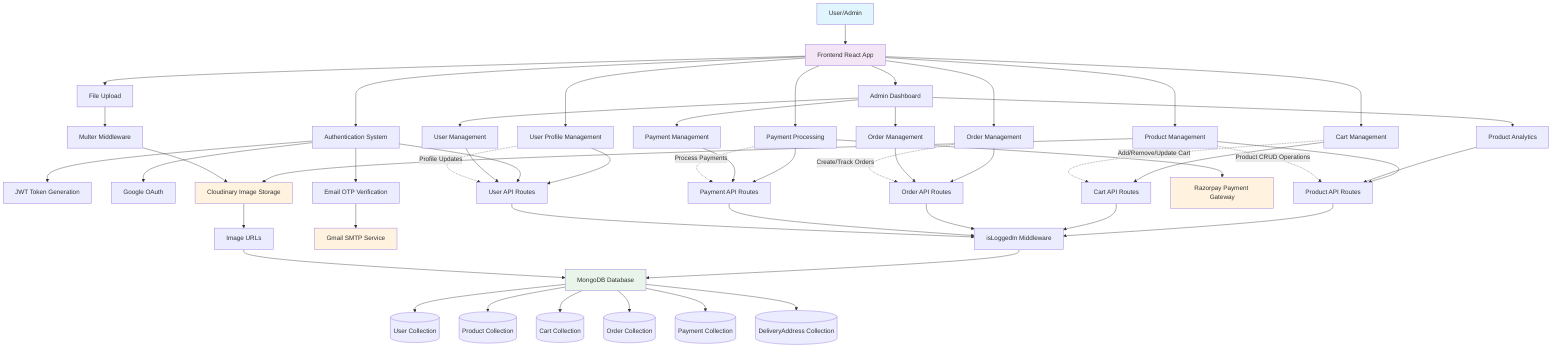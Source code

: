 flowchart TD
    A[User/Admin] --> B[Frontend React App]
    
    %% User Authentication Flow
    B --> C[Authentication System]
    C --> D[JWT Token Generation]
    C --> E[Google OAuth]
    C --> F[Email OTP Verification]
    
    %% Main Application Processes
    B --> G[Product Management]
    B --> H[Cart Management]
    B --> I[Order Management]
    B --> J[Payment Processing]
    B --> K[User Profile Management]
    
    %% Backend API Layer
    G --> L[Product API Routes]
    H --> M[Cart API Routes]
    I --> N[Order API Routes]
    J --> O[Payment API Routes]
    K --> P[User API Routes]
    C --> P
    
    %% Middleware Layer
    L --> Q[isLoggedIn Middleware]
    M --> Q
    N --> Q
    O --> Q
    P --> Q
    
    %% Database Operations
    Q --> R[MongoDB Database]
    
    %% External Services
    J --> S[Razorpay Payment Gateway]
    G --> T[Cloudinary Image Storage]
    F --> U[Gmail SMTP Service]
    
    %% Database Collections
    R --> V[(User Collection)]
    R --> W[(Product Collection)]
    R --> X[(Cart Collection)]
    R --> Y[(Order Collection)]
    R --> Z[(Payment Collection)]
    R --> AA[(DeliveryAddress Collection)]
    
    %% Admin Processes
    B --> AB[Admin Dashboard]
    AB --> AC[Product Analytics]
    AB --> AD[Order Management]
    AB --> AE[Payment Management]
    AB --> AF[User Management]
    
    %% Admin to Backend
    AC --> L
    AD --> N
    AE --> O
    AF --> P
    
    %% Data Flow Arrows with Labels
    G -.->|"Product CRUD Operations"| L
    H -.->|"Add/Remove/Update Cart"| M
    I -.->|"Create/Track Orders"| N
    J -.->|"Process Payments"| O
    K -.->|"Profile Updates"| P
    
    %% File Upload Flow
    B --> AG[File Upload]
    AG --> AH[Multer Middleware]
    AH --> T
    T --> AI[Image URLs]
    AI --> R
    
    style A fill:#e1f5fe
    style B fill:#f3e5f5
    style R fill:#e8f5e8
    style S fill:#fff3e0
    style T fill:#fff3e0
    style U fill:#fff3e0